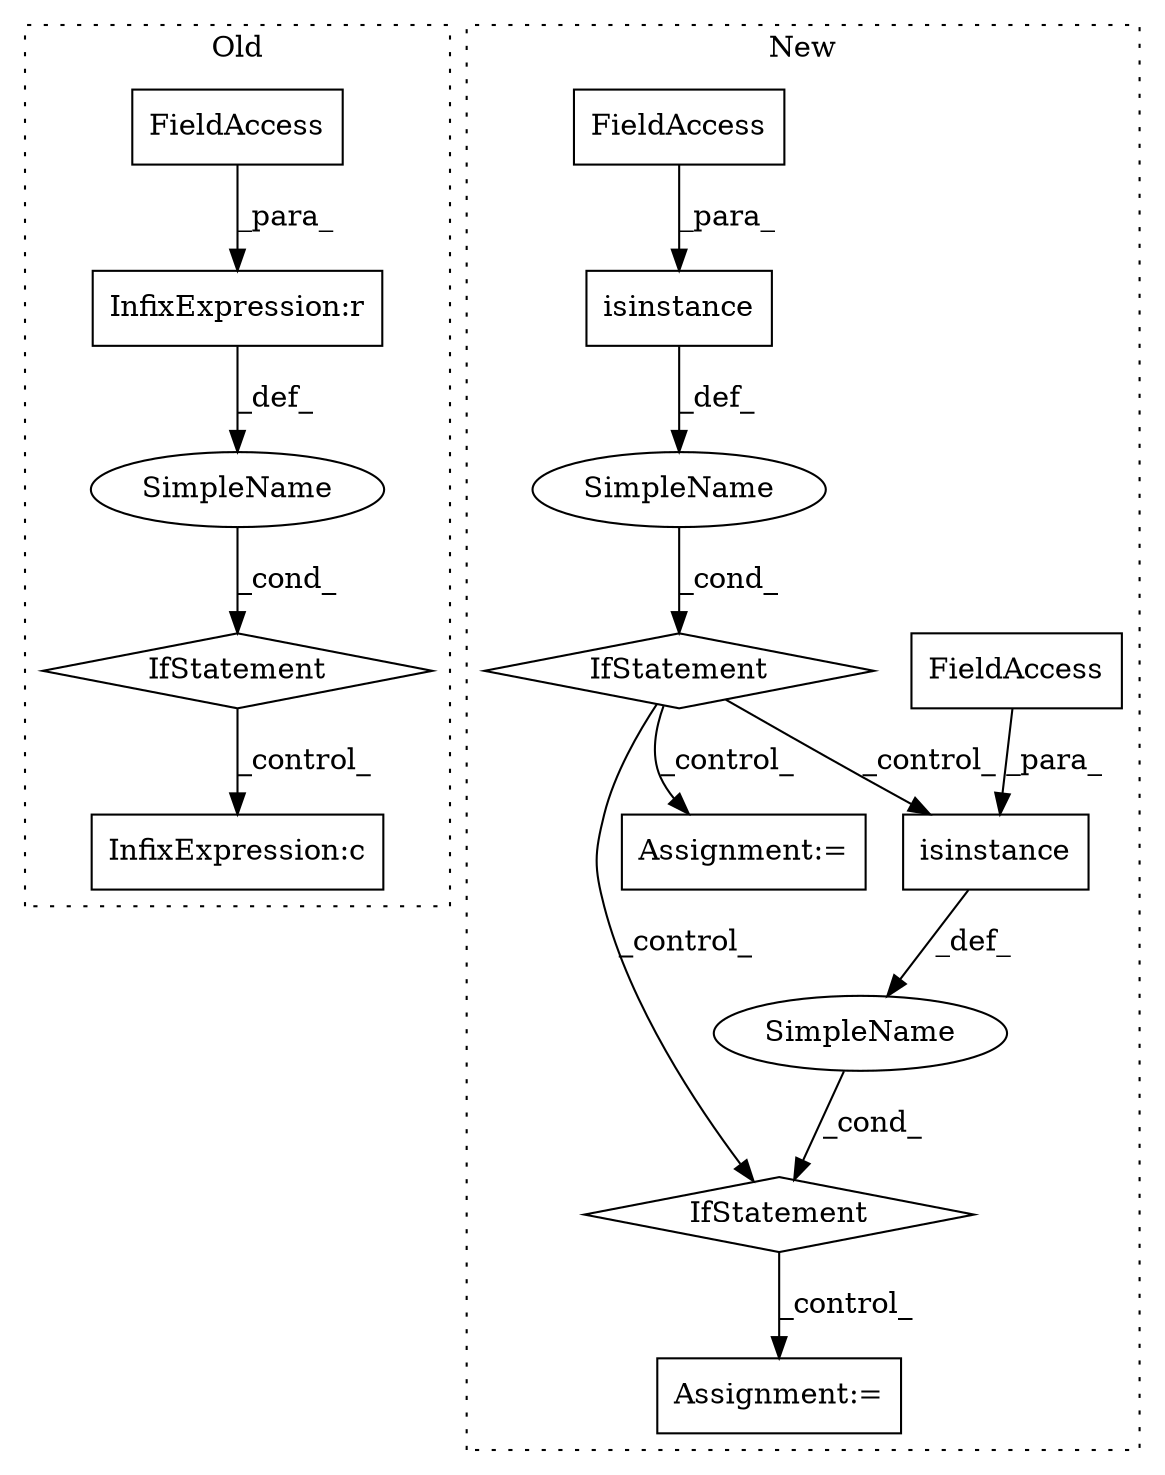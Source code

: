 digraph G {
subgraph cluster0 {
1 [label="IfStatement" a="25" s="58346,58402" l="4,2" shape="diamond"];
12 [label="InfixExpression:r" a="27" s="58391" l="4" shape="box"];
13 [label="FieldAccess" a="22" s="58369" l="22" shape="box"];
14 [label="SimpleName" a="42" s="" l="" shape="ellipse"];
15 [label="InfixExpression:c" a="27" s="58425" l="4" shape="box"];
label = "Old";
style="dotted";
}
subgraph cluster1 {
2 [label="isinstance" a="32" s="60942,60989" l="11,1" shape="box"];
3 [label="IfStatement" a="25" s="60938,60990" l="4,2" shape="diamond"];
4 [label="Assignment:=" a="7" s="61050" l="1" shape="box"];
5 [label="SimpleName" a="42" s="" l="" shape="ellipse"];
6 [label="FieldAccess" a="22" s="60960" l="29" shape="box"];
7 [label="SimpleName" a="42" s="" l="" shape="ellipse"];
8 [label="IfStatement" a="25" s="60762,60808" l="4,2" shape="diamond"];
9 [label="Assignment:=" a="7" s="60858" l="1" shape="box"];
10 [label="isinstance" a="32" s="60766,60807" l="11,1" shape="box"];
11 [label="FieldAccess" a="22" s="60784" l="23" shape="box"];
label = "New";
style="dotted";
}
1 -> 15 [label="_control_"];
2 -> 5 [label="_def_"];
3 -> 4 [label="_control_"];
5 -> 3 [label="_cond_"];
6 -> 2 [label="_para_"];
7 -> 8 [label="_cond_"];
8 -> 2 [label="_control_"];
8 -> 3 [label="_control_"];
8 -> 9 [label="_control_"];
10 -> 7 [label="_def_"];
11 -> 10 [label="_para_"];
12 -> 14 [label="_def_"];
13 -> 12 [label="_para_"];
14 -> 1 [label="_cond_"];
}